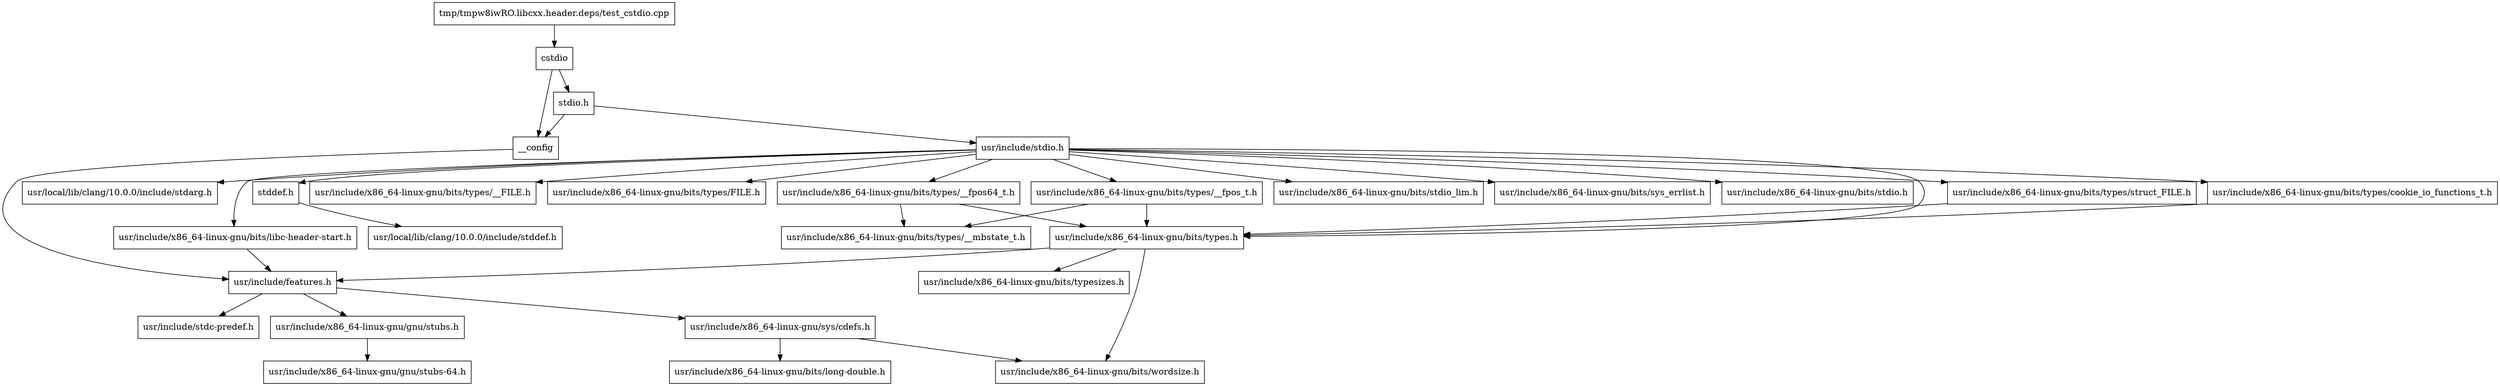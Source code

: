 digraph "dependencies" {
  header_1 [ shape="box", label="cstdio"];
  header_0 [ shape="box", label="tmp/tmpw8iwRO.libcxx.header.deps/test_cstdio.cpp"];
  header_2 [ shape="box", label="__config"];
  header_3 [ shape="box", label="usr/include/features.h"];
  header_4 [ shape="box", label="usr/include/stdc-predef.h"];
  header_5 [ shape="box", label="usr/include/x86_64-linux-gnu/sys/cdefs.h"];
  header_6 [ shape="box", label="usr/include/x86_64-linux-gnu/bits/wordsize.h"];
  header_7 [ shape="box", label="usr/include/x86_64-linux-gnu/bits/long-double.h"];
  header_8 [ shape="box", label="usr/include/x86_64-linux-gnu/gnu/stubs.h"];
  header_9 [ shape="box", label="usr/include/x86_64-linux-gnu/gnu/stubs-64.h"];
  header_11 [ shape="box", label="stdio.h"];
  header_12 [ shape="box", label="usr/include/stdio.h"];
  header_13 [ shape="box", label="usr/include/x86_64-linux-gnu/bits/libc-header-start.h"];
  header_14 [ shape="box", label="stddef.h"];
  header_15 [ shape="box", label="usr/local/lib/clang/10.0.0/include/stddef.h"];
  header_16 [ shape="box", label="usr/local/lib/clang/10.0.0/include/stdarg.h"];
  header_17 [ shape="box", label="usr/include/x86_64-linux-gnu/bits/types.h"];
  header_18 [ shape="box", label="usr/include/x86_64-linux-gnu/bits/typesizes.h"];
  header_19 [ shape="box", label="usr/include/x86_64-linux-gnu/bits/types/__fpos_t.h"];
  header_20 [ shape="box", label="usr/include/x86_64-linux-gnu/bits/types/__mbstate_t.h"];
  header_21 [ shape="box", label="usr/include/x86_64-linux-gnu/bits/types/__fpos64_t.h"];
  header_22 [ shape="box", label="usr/include/x86_64-linux-gnu/bits/types/__FILE.h"];
  header_23 [ shape="box", label="usr/include/x86_64-linux-gnu/bits/types/FILE.h"];
  header_24 [ shape="box", label="usr/include/x86_64-linux-gnu/bits/types/struct_FILE.h"];
  header_25 [ shape="box", label="usr/include/x86_64-linux-gnu/bits/types/cookie_io_functions_t.h"];
  header_26 [ shape="box", label="usr/include/x86_64-linux-gnu/bits/stdio_lim.h"];
  header_27 [ shape="box", label="usr/include/x86_64-linux-gnu/bits/sys_errlist.h"];
  header_28 [ shape="box", label="usr/include/x86_64-linux-gnu/bits/stdio.h"];
  header_8 -> header_9;
  header_13 -> header_3;
  header_25 -> header_17;
  header_17 -> header_3;
  header_17 -> header_6;
  header_17 -> header_18;
  header_19 -> header_17;
  header_19 -> header_20;
  header_0 -> header_1;
  header_24 -> header_17;
  header_5 -> header_6;
  header_5 -> header_7;
  header_1 -> header_2;
  header_1 -> header_11;
  header_14 -> header_15;
  header_11 -> header_2;
  header_11 -> header_12;
  header_2 -> header_3;
  header_21 -> header_17;
  header_21 -> header_20;
  header_12 -> header_13;
  header_12 -> header_14;
  header_12 -> header_16;
  header_12 -> header_17;
  header_12 -> header_19;
  header_12 -> header_21;
  header_12 -> header_22;
  header_12 -> header_23;
  header_12 -> header_24;
  header_12 -> header_25;
  header_12 -> header_26;
  header_12 -> header_27;
  header_12 -> header_28;
  header_3 -> header_4;
  header_3 -> header_5;
  header_3 -> header_8;
}
